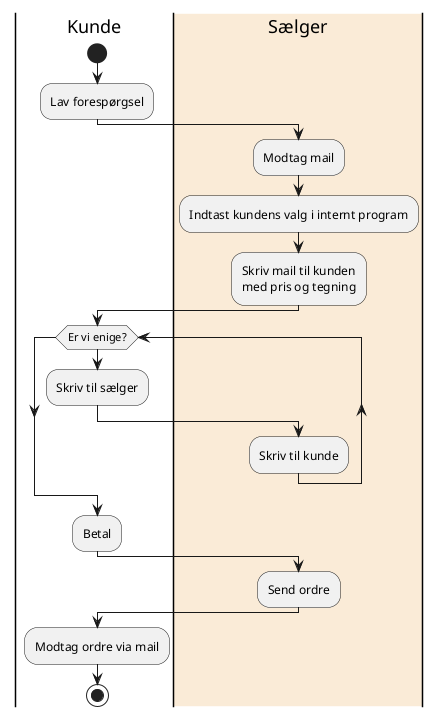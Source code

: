 @startuml
|Kunde|
start
:Lav forespørgsel;
|#AntiqueWhite|Sælger|
:Modtag mail;
:Indtast kundens valg i internt program;
:Skriv mail til kunden
med pris og tegning;
|Kunde|
while (Er vi enige?)
  :Skriv til sælger;
  |Sælger|
  :Skriv til kunde;
endwhile
|Kunde|
:Betal;
|Sælger|
:Send ordre;
|Kunde|
:Modtag ordre via mail;

stop
@enduml